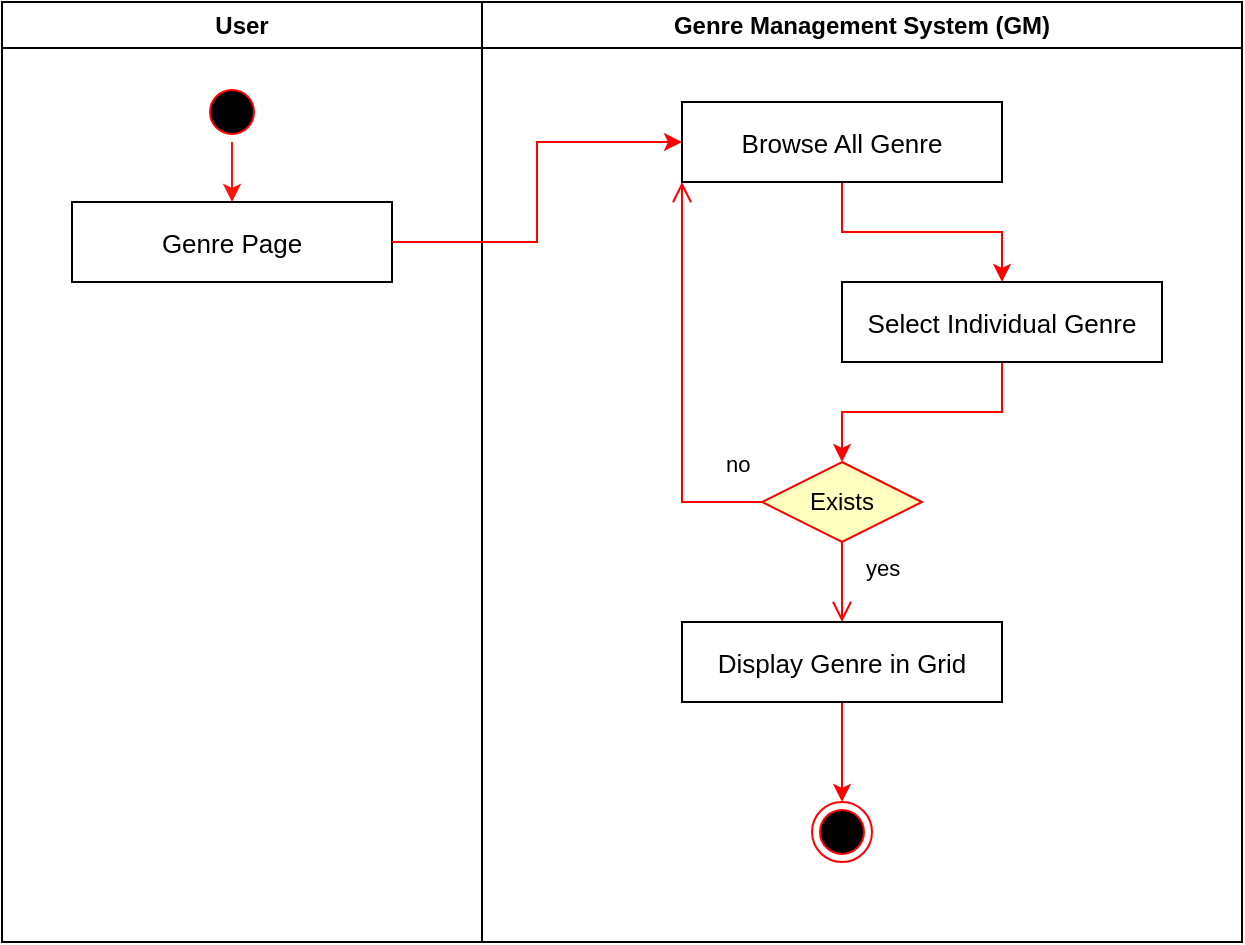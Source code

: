 <mxfile version="16.4.5" type="device"><diagram id="d9m7iu8z7miO4pngHz78" name="Page-1"><mxGraphModel dx="317" dy="506" grid="1" gridSize="10" guides="1" tooltips="1" connect="1" arrows="1" fold="1" page="1" pageScale="1" pageWidth="850" pageHeight="1100" math="0" shadow="0"><root><mxCell id="0"/><mxCell id="1" parent="0"/><mxCell id="IX2oHgzia4tWt05pDbxT-1" value="User" style="swimlane;whiteSpace=wrap" vertex="1" parent="1"><mxGeometry x="60" y="250" width="240" height="470" as="geometry"/></mxCell><mxCell id="IX2oHgzia4tWt05pDbxT-2" style="edgeStyle=orthogonalEdgeStyle;rounded=0;orthogonalLoop=1;jettySize=auto;html=1;entryX=0.5;entryY=0;entryDx=0;entryDy=0;fontSize=13;strokeColor=#FF120A;" edge="1" parent="IX2oHgzia4tWt05pDbxT-1" source="IX2oHgzia4tWt05pDbxT-3" target="IX2oHgzia4tWt05pDbxT-4"><mxGeometry relative="1" as="geometry"/></mxCell><mxCell id="IX2oHgzia4tWt05pDbxT-3" value="" style="ellipse;shape=startState;fillColor=#000000;strokeColor=#ff0000;" vertex="1" parent="IX2oHgzia4tWt05pDbxT-1"><mxGeometry x="100" y="40" width="30" height="30" as="geometry"/></mxCell><mxCell id="IX2oHgzia4tWt05pDbxT-4" value="Genre Page" style="fontSize=13;fontStyle=0" vertex="1" parent="IX2oHgzia4tWt05pDbxT-1"><mxGeometry x="35" y="100" width="160" height="40" as="geometry"/></mxCell><mxCell id="IX2oHgzia4tWt05pDbxT-5" value="Genre Management System (GM)" style="swimlane;whiteSpace=wrap" vertex="1" parent="1"><mxGeometry x="300" y="250" width="380" height="470" as="geometry"/></mxCell><mxCell id="IX2oHgzia4tWt05pDbxT-6" value="" style="ellipse;shape=endState;fillColor=#000000;strokeColor=#ff0000" vertex="1" parent="IX2oHgzia4tWt05pDbxT-5"><mxGeometry x="165" y="400" width="30" height="30" as="geometry"/></mxCell><mxCell id="IX2oHgzia4tWt05pDbxT-28" style="edgeStyle=orthogonalEdgeStyle;rounded=0;orthogonalLoop=1;jettySize=auto;html=1;entryX=0.5;entryY=0;entryDx=0;entryDy=0;strokeColor=#FF0000;" edge="1" parent="IX2oHgzia4tWt05pDbxT-5" source="IX2oHgzia4tWt05pDbxT-20" target="IX2oHgzia4tWt05pDbxT-24"><mxGeometry relative="1" as="geometry"/></mxCell><mxCell id="IX2oHgzia4tWt05pDbxT-20" value="Browse All Genre" style="fontSize=13;fontStyle=0" vertex="1" parent="IX2oHgzia4tWt05pDbxT-5"><mxGeometry x="100" y="50" width="160" height="40" as="geometry"/></mxCell><mxCell id="IX2oHgzia4tWt05pDbxT-29" style="edgeStyle=orthogonalEdgeStyle;rounded=0;orthogonalLoop=1;jettySize=auto;html=1;entryX=0.5;entryY=0;entryDx=0;entryDy=0;strokeColor=#FF0000;" edge="1" parent="IX2oHgzia4tWt05pDbxT-5" source="IX2oHgzia4tWt05pDbxT-24" target="IX2oHgzia4tWt05pDbxT-25"><mxGeometry relative="1" as="geometry"/></mxCell><mxCell id="IX2oHgzia4tWt05pDbxT-24" value="Select Individual Genre" style="fontSize=13;fontStyle=0" vertex="1" parent="IX2oHgzia4tWt05pDbxT-5"><mxGeometry x="180" y="140" width="160" height="40" as="geometry"/></mxCell><mxCell id="IX2oHgzia4tWt05pDbxT-25" value="Exists" style="rhombus;whiteSpace=wrap;html=1;fillColor=#ffffc0;strokeColor=#ff0000;" vertex="1" parent="IX2oHgzia4tWt05pDbxT-5"><mxGeometry x="140" y="230" width="80" height="40" as="geometry"/></mxCell><mxCell id="IX2oHgzia4tWt05pDbxT-26" value="no" style="edgeStyle=orthogonalEdgeStyle;html=1;align=left;verticalAlign=bottom;endArrow=open;endSize=8;strokeColor=#ff0000;rounded=0;entryX=0;entryY=1;entryDx=0;entryDy=0;" edge="1" source="IX2oHgzia4tWt05pDbxT-25" parent="IX2oHgzia4tWt05pDbxT-5" target="IX2oHgzia4tWt05pDbxT-20"><mxGeometry x="-0.799" y="-10" relative="1" as="geometry"><mxPoint x="60" y="220" as="targetPoint"/><Array as="points"><mxPoint x="100" y="250"/></Array><mxPoint as="offset"/></mxGeometry></mxCell><mxCell id="IX2oHgzia4tWt05pDbxT-27" value="yes" style="edgeStyle=orthogonalEdgeStyle;html=1;align=left;verticalAlign=top;endArrow=open;endSize=8;strokeColor=#ff0000;rounded=0;" edge="1" source="IX2oHgzia4tWt05pDbxT-25" parent="IX2oHgzia4tWt05pDbxT-5"><mxGeometry x="-1" y="10" relative="1" as="geometry"><mxPoint x="180" y="310" as="targetPoint"/><mxPoint as="offset"/></mxGeometry></mxCell><mxCell id="IX2oHgzia4tWt05pDbxT-34" style="edgeStyle=orthogonalEdgeStyle;rounded=0;orthogonalLoop=1;jettySize=auto;html=1;entryX=0.5;entryY=0;entryDx=0;entryDy=0;strokeColor=#FF0000;" edge="1" parent="IX2oHgzia4tWt05pDbxT-5" source="IX2oHgzia4tWt05pDbxT-33" target="IX2oHgzia4tWt05pDbxT-6"><mxGeometry relative="1" as="geometry"/></mxCell><mxCell id="IX2oHgzia4tWt05pDbxT-33" value="Display Genre in Grid" style="fontSize=13;fontStyle=0" vertex="1" parent="IX2oHgzia4tWt05pDbxT-5"><mxGeometry x="100" y="310" width="160" height="40" as="geometry"/></mxCell><mxCell id="IX2oHgzia4tWt05pDbxT-21" style="edgeStyle=orthogonalEdgeStyle;rounded=0;orthogonalLoop=1;jettySize=auto;html=1;entryX=0;entryY=0.5;entryDx=0;entryDy=0;strokeColor=#FF0000;" edge="1" parent="1" source="IX2oHgzia4tWt05pDbxT-4" target="IX2oHgzia4tWt05pDbxT-20"><mxGeometry relative="1" as="geometry"/></mxCell></root></mxGraphModel></diagram></mxfile>